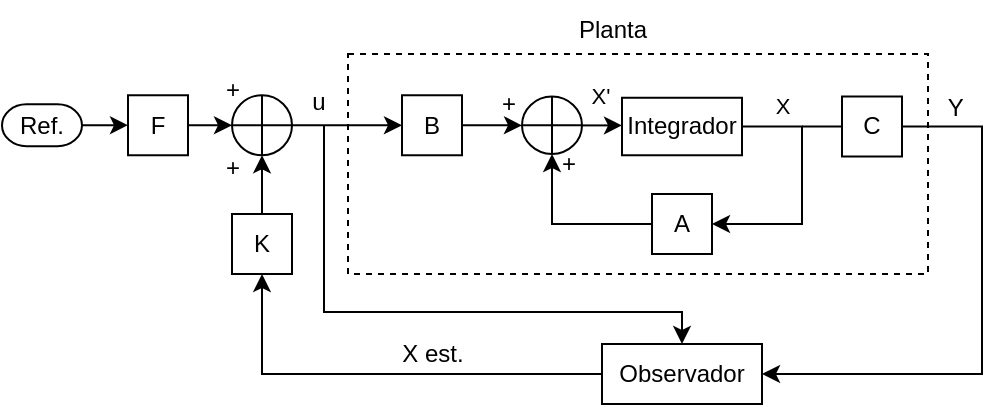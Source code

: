 <mxfile version="27.1.4">
  <diagram name="Página-1" id="llMkPCR6KzkiEzbPFk29">
    <mxGraphModel dx="815" dy="1603" grid="1" gridSize="10" guides="1" tooltips="1" connect="1" arrows="1" fold="1" page="1" pageScale="1" pageWidth="827" pageHeight="1169" math="0" shadow="0">
      <root>
        <mxCell id="0" />
        <mxCell id="1" parent="0" />
        <mxCell id="P7K3E67eyiGJ60WCRujD-12" value="" style="rounded=0;whiteSpace=wrap;html=1;fillColor=none;dashed=1;" parent="1" vertex="1">
          <mxGeometry x="183" y="-999" width="290" height="110" as="geometry" />
        </mxCell>
        <mxCell id="deyCsBhz8o9d7izzBs-o-30" value="A" style="whiteSpace=wrap;strokeWidth=1;" parent="1" vertex="1">
          <mxGeometry x="335" y="-929" width="30" height="30" as="geometry" />
        </mxCell>
        <mxCell id="deyCsBhz8o9d7izzBs-o-50" style="edgeStyle=orthogonalEdgeStyle;rounded=0;orthogonalLoop=1;jettySize=auto;html=1;entryX=1;entryY=0.5;entryDx=0;entryDy=0;" parent="1" source="deyCsBhz8o9d7izzBs-o-31" target="deyCsBhz8o9d7izzBs-o-30" edge="1">
          <mxGeometry relative="1" as="geometry">
            <Array as="points">
              <mxPoint x="410" y="-963" />
              <mxPoint x="410" y="-914" />
            </Array>
          </mxGeometry>
        </mxCell>
        <mxCell id="deyCsBhz8o9d7izzBs-o-51" value="X" style="edgeLabel;html=1;align=center;verticalAlign=middle;resizable=0;points=[];" parent="deyCsBhz8o9d7izzBs-o-50" vertex="1" connectable="0">
          <mxGeometry x="-0.608" relative="1" as="geometry">
            <mxPoint x="-4" y="-11" as="offset" />
          </mxGeometry>
        </mxCell>
        <mxCell id="deyCsBhz8o9d7izzBs-o-31" value="Integrador" style="whiteSpace=wrap;strokeWidth=1;" parent="1" vertex="1">
          <mxGeometry x="320" y="-977.12" width="60" height="28.75" as="geometry" />
        </mxCell>
        <mxCell id="deyCsBhz8o9d7izzBs-o-36" style="edgeStyle=orthogonalEdgeStyle;rounded=0;orthogonalLoop=1;jettySize=auto;html=1;entryX=0;entryY=0.5;entryDx=0;entryDy=0;" parent="1" source="deyCsBhz8o9d7izzBs-o-33" target="deyCsBhz8o9d7izzBs-o-31" edge="1">
          <mxGeometry relative="1" as="geometry" />
        </mxCell>
        <mxCell id="deyCsBhz8o9d7izzBs-o-38" value="X&#39;" style="edgeLabel;html=1;align=center;verticalAlign=middle;resizable=0;points=[];" parent="deyCsBhz8o9d7izzBs-o-36" vertex="1" connectable="0">
          <mxGeometry x="-0.169" y="2" relative="1" as="geometry">
            <mxPoint y="-13" as="offset" />
          </mxGeometry>
        </mxCell>
        <mxCell id="deyCsBhz8o9d7izzBs-o-33" value="" style="verticalLabelPosition=bottom;verticalAlign=top;html=1;shape=mxgraph.flowchart.summing_function;" parent="1" vertex="1">
          <mxGeometry x="270" y="-977.75" width="30" height="28.75" as="geometry" />
        </mxCell>
        <mxCell id="deyCsBhz8o9d7izzBs-o-37" style="edgeStyle=orthogonalEdgeStyle;rounded=0;orthogonalLoop=1;jettySize=auto;html=1;entryX=0.5;entryY=1;entryDx=0;entryDy=0;entryPerimeter=0;" parent="1" source="deyCsBhz8o9d7izzBs-o-30" target="deyCsBhz8o9d7izzBs-o-33" edge="1">
          <mxGeometry relative="1" as="geometry" />
        </mxCell>
        <mxCell id="deyCsBhz8o9d7izzBs-o-79" style="edgeStyle=orthogonalEdgeStyle;rounded=0;orthogonalLoop=1;jettySize=auto;html=1;endArrow=none;startFill=0;" parent="1" source="deyCsBhz8o9d7izzBs-o-46" edge="1">
          <mxGeometry relative="1" as="geometry">
            <mxPoint x="410" y="-962.75" as="targetPoint" />
          </mxGeometry>
        </mxCell>
        <mxCell id="P7K3E67eyiGJ60WCRujD-1" style="edgeStyle=orthogonalEdgeStyle;rounded=0;orthogonalLoop=1;jettySize=auto;html=1;entryX=1;entryY=0.5;entryDx=0;entryDy=0;" parent="1" source="deyCsBhz8o9d7izzBs-o-46" target="P7K3E67eyiGJ60WCRujD-3" edge="1">
          <mxGeometry relative="1" as="geometry">
            <mxPoint x="410" y="-839" as="targetPoint" />
            <Array as="points">
              <mxPoint x="500" y="-963" />
              <mxPoint x="500" y="-839" />
            </Array>
          </mxGeometry>
        </mxCell>
        <mxCell id="deyCsBhz8o9d7izzBs-o-46" value="C" style="whiteSpace=wrap;strokeWidth=1;" parent="1" vertex="1">
          <mxGeometry x="430" y="-977.75" width="30" height="30" as="geometry" />
        </mxCell>
        <mxCell id="deyCsBhz8o9d7izzBs-o-55" value="" style="edgeStyle=orthogonalEdgeStyle;rounded=0;orthogonalLoop=1;jettySize=auto;html=1;" parent="1" source="deyCsBhz8o9d7izzBs-o-54" target="deyCsBhz8o9d7izzBs-o-33" edge="1">
          <mxGeometry relative="1" as="geometry" />
        </mxCell>
        <mxCell id="deyCsBhz8o9d7izzBs-o-54" value="B" style="whiteSpace=wrap;strokeWidth=1;" parent="1" vertex="1">
          <mxGeometry x="210" y="-978.37" width="30" height="30" as="geometry" />
        </mxCell>
        <mxCell id="deyCsBhz8o9d7izzBs-o-59" value="+" style="text;html=1;align=center;verticalAlign=middle;resizable=0;points=[];autosize=1;strokeColor=none;fillColor=none;" parent="1" vertex="1">
          <mxGeometry x="278" y="-959" width="30" height="30" as="geometry" />
        </mxCell>
        <mxCell id="deyCsBhz8o9d7izzBs-o-60" value="+" style="text;html=1;align=center;verticalAlign=middle;resizable=0;points=[];autosize=1;strokeColor=none;fillColor=none;" parent="1" vertex="1">
          <mxGeometry x="248" y="-989" width="30" height="30" as="geometry" />
        </mxCell>
        <mxCell id="deyCsBhz8o9d7izzBs-o-71" value="Y&amp;nbsp;" style="text;html=1;align=center;verticalAlign=middle;resizable=0;points=[];autosize=1;strokeColor=none;fillColor=none;" parent="1" vertex="1">
          <mxGeometry x="473" y="-987" width="30" height="30" as="geometry" />
        </mxCell>
        <mxCell id="P7K3E67eyiGJ60WCRujD-8" value="" style="edgeStyle=orthogonalEdgeStyle;rounded=0;orthogonalLoop=1;jettySize=auto;html=1;entryX=0.5;entryY=1;entryDx=0;entryDy=0;" parent="1" source="P7K3E67eyiGJ60WCRujD-3" target="14TT44br200CCnB7rNEV-3" edge="1">
          <mxGeometry relative="1" as="geometry">
            <mxPoint x="240" y="-858" as="targetPoint" />
          </mxGeometry>
        </mxCell>
        <mxCell id="14TT44br200CCnB7rNEV-11" style="edgeStyle=orthogonalEdgeStyle;rounded=0;orthogonalLoop=1;jettySize=auto;html=1;endArrow=none;startFill=1;exitX=0.5;exitY=0;exitDx=0;exitDy=0;startArrow=classic;" edge="1" parent="1" source="P7K3E67eyiGJ60WCRujD-3">
          <mxGeometry relative="1" as="geometry">
            <mxPoint x="171" y="-963" as="targetPoint" />
            <mxPoint x="310" y="-860.993" as="sourcePoint" />
            <Array as="points">
              <mxPoint x="350" y="-870" />
              <mxPoint x="171" y="-870" />
            </Array>
          </mxGeometry>
        </mxCell>
        <mxCell id="P7K3E67eyiGJ60WCRujD-3" value="Observador" style="whiteSpace=wrap;strokeWidth=1;" parent="1" vertex="1">
          <mxGeometry x="310" y="-854" width="80" height="30" as="geometry" />
        </mxCell>
        <mxCell id="P7K3E67eyiGJ60WCRujD-11" value="X est." style="text;html=1;align=center;verticalAlign=middle;resizable=0;points=[];autosize=1;strokeColor=none;fillColor=none;" parent="1" vertex="1">
          <mxGeometry x="200" y="-864" width="50" height="30" as="geometry" />
        </mxCell>
        <mxCell id="P7K3E67eyiGJ60WCRujD-13" value="Planta" style="text;html=1;align=center;verticalAlign=middle;resizable=0;points=[];autosize=1;strokeColor=none;fillColor=none;" parent="1" vertex="1">
          <mxGeometry x="285" y="-1025.62" width="60" height="30" as="geometry" />
        </mxCell>
        <mxCell id="14TT44br200CCnB7rNEV-7" style="edgeStyle=orthogonalEdgeStyle;rounded=0;orthogonalLoop=1;jettySize=auto;html=1;entryX=0;entryY=0.5;entryDx=0;entryDy=0;entryPerimeter=0;" edge="1" parent="1" source="ok9ne8Ob_Rfm6mIprDGW-1" target="14TT44br200CCnB7rNEV-4">
          <mxGeometry relative="1" as="geometry">
            <mxPoint x="140" y="-963.37" as="targetPoint" />
          </mxGeometry>
        </mxCell>
        <mxCell id="ok9ne8Ob_Rfm6mIprDGW-1" value="F" style="whiteSpace=wrap;strokeWidth=1;" parent="1" vertex="1">
          <mxGeometry x="73" y="-978.37" width="30" height="30" as="geometry" />
        </mxCell>
        <mxCell id="ok9ne8Ob_Rfm6mIprDGW-5" value="" style="edgeStyle=orthogonalEdgeStyle;rounded=0;orthogonalLoop=1;jettySize=auto;html=1;" parent="1" source="ok9ne8Ob_Rfm6mIprDGW-3" target="ok9ne8Ob_Rfm6mIprDGW-1" edge="1">
          <mxGeometry relative="1" as="geometry" />
        </mxCell>
        <mxCell id="ok9ne8Ob_Rfm6mIprDGW-3" value="Ref." style="strokeWidth=1;html=1;shape=mxgraph.flowchart.terminator;whiteSpace=wrap;" parent="1" vertex="1">
          <mxGeometry x="10" y="-973.87" width="40" height="21" as="geometry" />
        </mxCell>
        <mxCell id="14TT44br200CCnB7rNEV-1" value="u" style="text;html=1;align=center;verticalAlign=middle;resizable=0;points=[];autosize=1;strokeColor=none;fillColor=none;" vertex="1" parent="1">
          <mxGeometry x="153" y="-990" width="30" height="30" as="geometry" />
        </mxCell>
        <mxCell id="14TT44br200CCnB7rNEV-2" value="+" style="text;html=1;align=center;verticalAlign=middle;resizable=0;points=[];autosize=1;strokeColor=none;fillColor=none;" vertex="1" parent="1">
          <mxGeometry x="110" y="-995.62" width="30" height="30" as="geometry" />
        </mxCell>
        <mxCell id="14TT44br200CCnB7rNEV-3" value="K" style="whiteSpace=wrap;strokeWidth=1;" vertex="1" parent="1">
          <mxGeometry x="125" y="-919" width="30" height="30" as="geometry" />
        </mxCell>
        <mxCell id="14TT44br200CCnB7rNEV-10" style="edgeStyle=orthogonalEdgeStyle;rounded=0;orthogonalLoop=1;jettySize=auto;html=1;entryX=0;entryY=0.5;entryDx=0;entryDy=0;" edge="1" parent="1" source="14TT44br200CCnB7rNEV-4" target="deyCsBhz8o9d7izzBs-o-54">
          <mxGeometry relative="1" as="geometry" />
        </mxCell>
        <mxCell id="14TT44br200CCnB7rNEV-4" value="" style="verticalLabelPosition=bottom;verticalAlign=top;html=1;shape=mxgraph.flowchart.summing_function;" vertex="1" parent="1">
          <mxGeometry x="125" y="-978.37" width="30" height="30" as="geometry" />
        </mxCell>
        <mxCell id="14TT44br200CCnB7rNEV-5" style="edgeStyle=orthogonalEdgeStyle;rounded=0;orthogonalLoop=1;jettySize=auto;html=1;entryX=0.5;entryY=1;entryDx=0;entryDy=0;entryPerimeter=0;" edge="1" parent="1" source="14TT44br200CCnB7rNEV-3" target="14TT44br200CCnB7rNEV-4">
          <mxGeometry relative="1" as="geometry" />
        </mxCell>
        <mxCell id="14TT44br200CCnB7rNEV-8" value="+" style="text;html=1;align=center;verticalAlign=middle;resizable=0;points=[];autosize=1;strokeColor=none;fillColor=none;" vertex="1" parent="1">
          <mxGeometry x="110" y="-957" width="30" height="30" as="geometry" />
        </mxCell>
      </root>
    </mxGraphModel>
  </diagram>
</mxfile>
